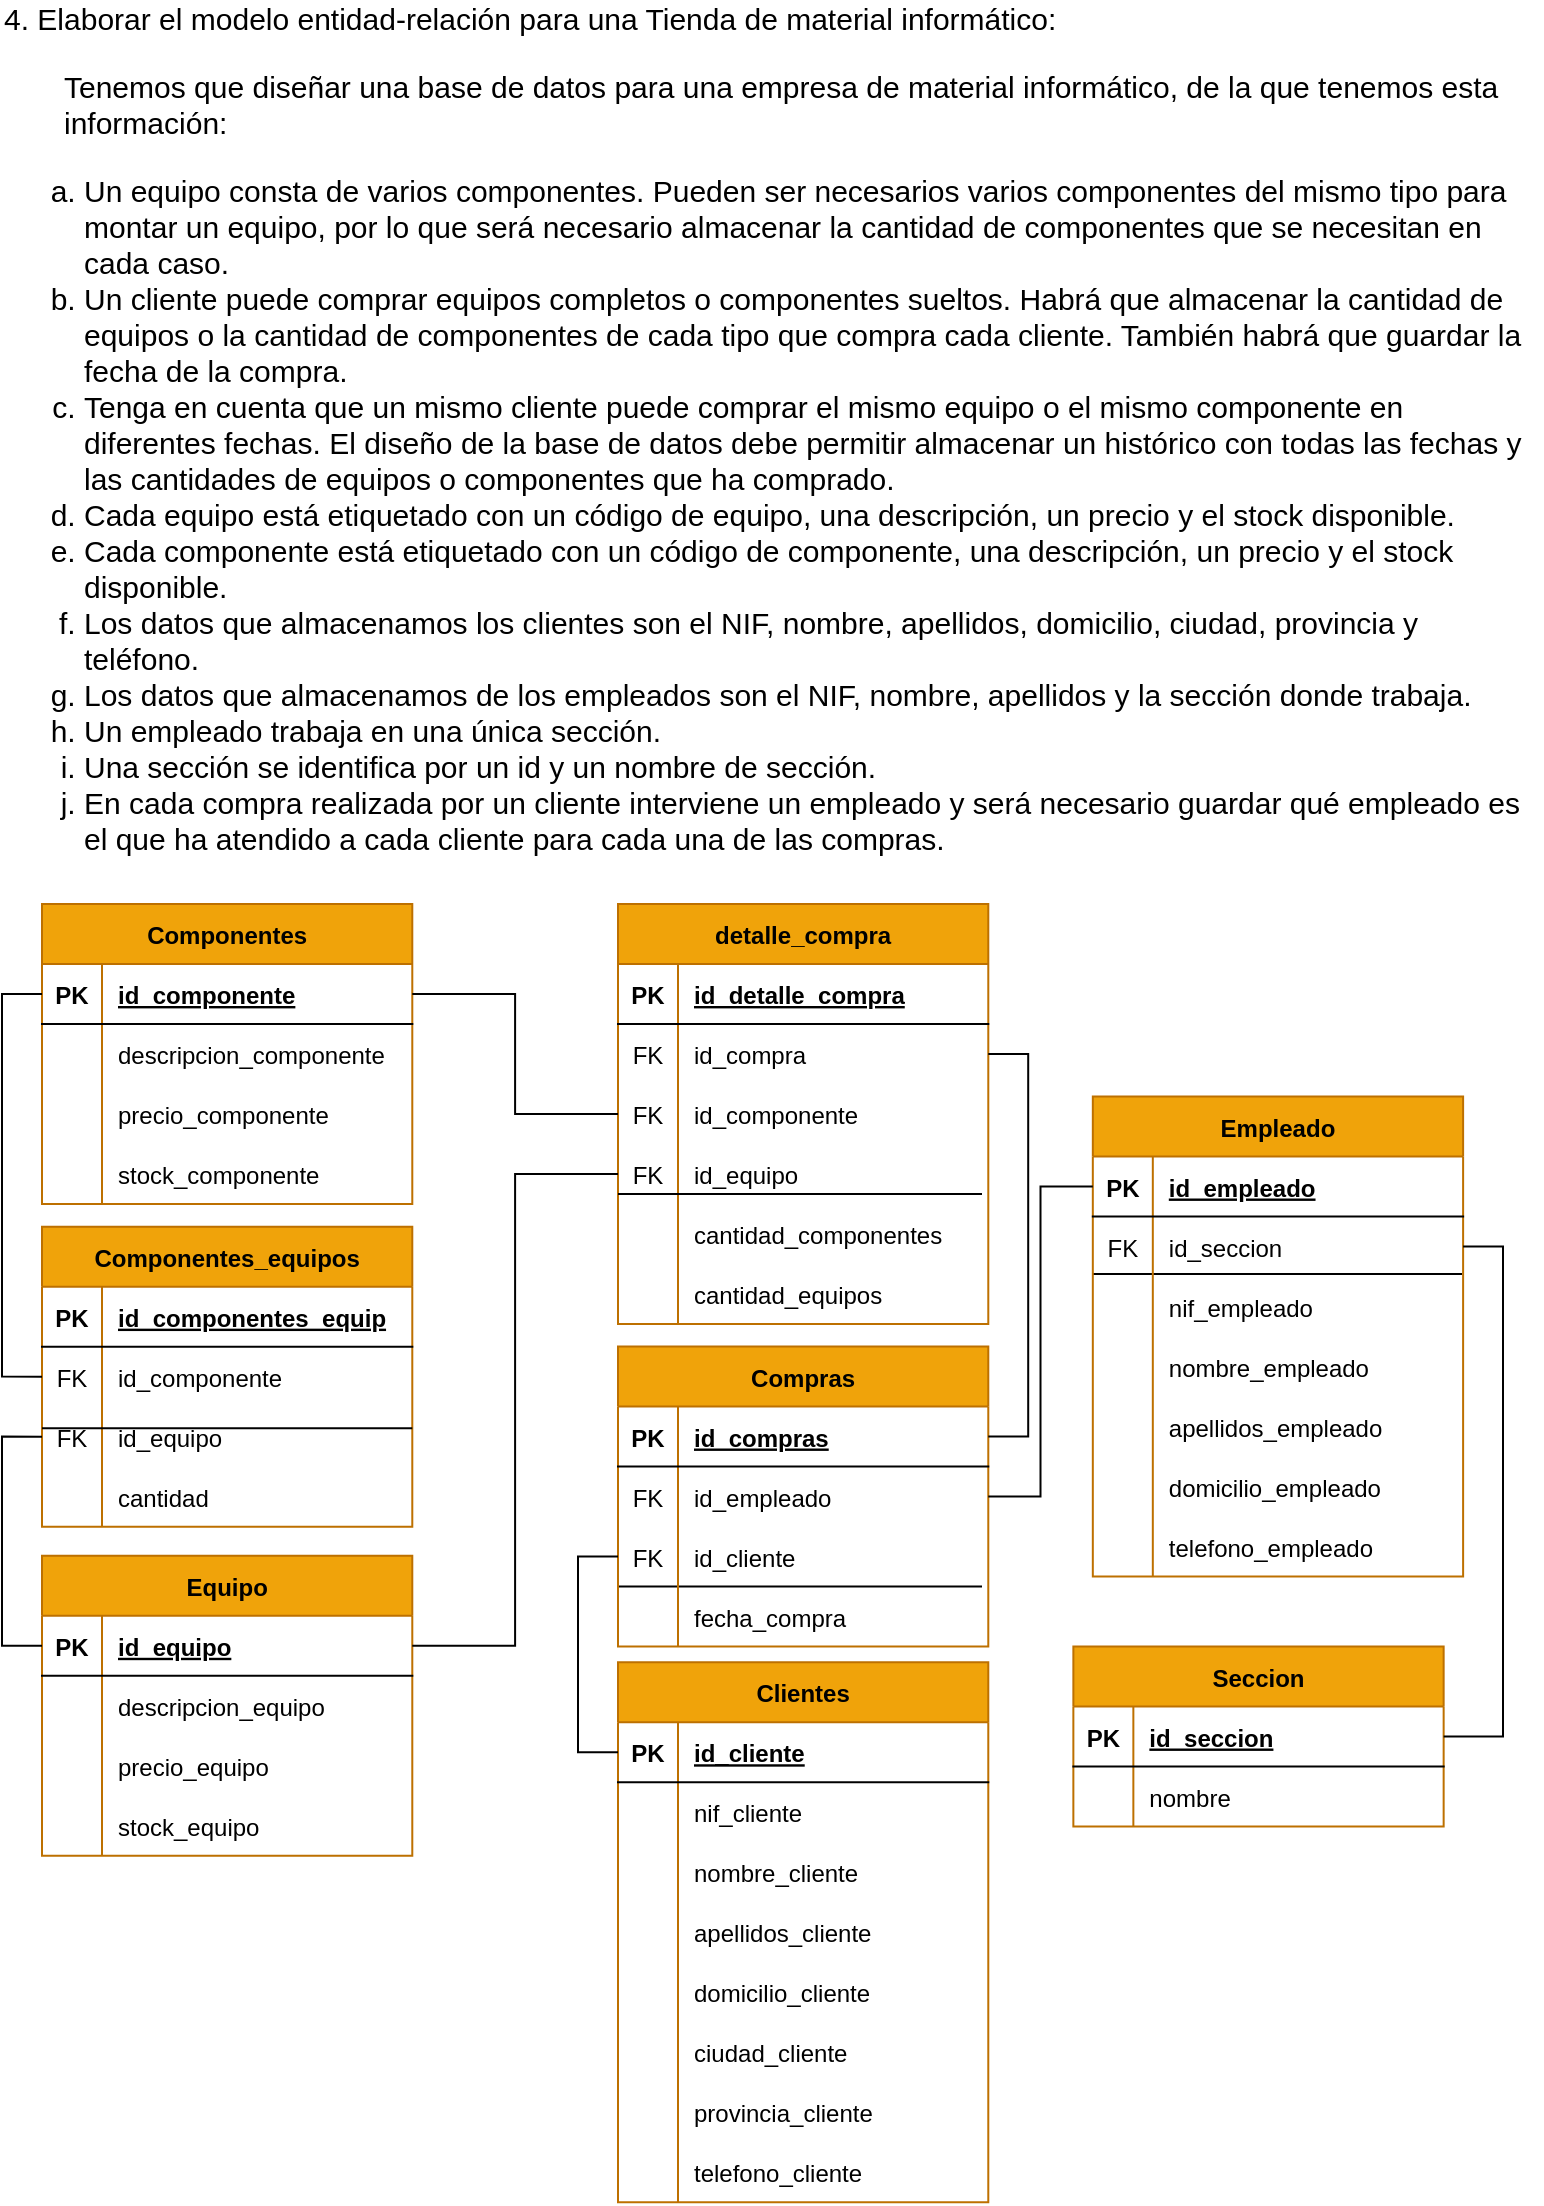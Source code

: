 <mxfile version="19.0.3" type="device"><diagram id="rhUSSljQK1aT7vhDs3L1" name="Página-1"><mxGraphModel dx="1422" dy="905" grid="1" gridSize="10" guides="1" tooltips="1" connect="1" arrows="1" fold="1" page="1" pageScale="1" pageWidth="827" pageHeight="1169" math="0" shadow="0"><root><mxCell id="0"/><mxCell id="1" parent="0"/><mxCell id="veoLWMbaufiroSFvNbdS-1" value="&lt;p style=&quot;box-sizing: border-box ; margin-top: 0px ; margin-bottom: 1rem ; font-size: 15px ; text-align: left&quot;&gt;&lt;font color=&quot;#000000&quot; style=&quot;background-color: rgb(255 , 255 , 255)&quot;&gt;4. Elaborar el modelo entidad-relación para una Tienda de material informático:&lt;/font&gt;&lt;/p&gt;&lt;div style=&quot;box-sizing: border-box ; font-size: 15px ; text-align: left ; margin-left: 30px&quot; class=&quot;editor-indent&quot;&gt;&lt;p style=&quot;box-sizing: border-box ; margin-top: 0px ; margin-bottom: 1rem&quot;&gt;&lt;font color=&quot;#000000&quot; style=&quot;background-color: rgb(255 , 255 , 255)&quot;&gt;Tenemos que diseñar una base de datos para una empresa de material informático, de la que tenemos esta información:&lt;/font&gt;&lt;/p&gt;&lt;/div&gt;&lt;p style=&quot;box-sizing: border-box ; margin-top: 0px ; margin-bottom: 1rem ; font-size: 15px ; text-align: left&quot;&gt;&lt;/p&gt;&lt;ol style=&quot;box-sizing: border-box ; margin-top: 0px ; margin-bottom: 1rem ; font-size: 15px ; text-align: left ; list-style-type: lower-alpha&quot;&gt;&lt;li style=&quot;box-sizing: border-box&quot;&gt;&lt;font color=&quot;#000000&quot; style=&quot;background-color: rgb(255 , 255 , 255)&quot;&gt;Un equipo consta de varios componentes. Pueden ser necesarios varios componentes del mismo tipo para montar un equipo, por lo que será necesario almacenar la cantidad de componentes que se necesitan en cada caso.&lt;/font&gt;&lt;/li&gt;&lt;li style=&quot;box-sizing: border-box&quot;&gt;&lt;font color=&quot;#000000&quot; style=&quot;background-color: rgb(255 , 255 , 255)&quot;&gt;Un cliente puede comprar equipos completos o componentes sueltos. Habrá que almacenar la cantidad de equipos o la cantidad de componentes de cada tipo que compra cada cliente. También habrá que guardar la fecha de la compra.&lt;/font&gt;&lt;/li&gt;&lt;li style=&quot;box-sizing: border-box&quot;&gt;&lt;font color=&quot;#000000&quot; style=&quot;background-color: rgb(255 , 255 , 255)&quot;&gt;Tenga en cuenta que un mismo cliente puede comprar el mismo equipo o el mismo componente en diferentes fechas. El diseño de la base de datos debe permitir almacenar un histórico con todas las fechas y las cantidades de equipos o componentes que ha comprado.&lt;/font&gt;&lt;/li&gt;&lt;li style=&quot;box-sizing: border-box&quot;&gt;&lt;font color=&quot;#000000&quot; style=&quot;background-color: rgb(255 , 255 , 255)&quot;&gt;Cada equipo está etiquetado con un código de equipo, una descripción, un precio y el stock disponible.&lt;/font&gt;&lt;/li&gt;&lt;li style=&quot;box-sizing: border-box&quot;&gt;&lt;font color=&quot;#000000&quot; style=&quot;background-color: rgb(255 , 255 , 255)&quot;&gt;Cada componente está etiquetado con un código de componente, una descripción, un precio y el stock disponible.&lt;/font&gt;&lt;/li&gt;&lt;li style=&quot;box-sizing: border-box&quot;&gt;&lt;font color=&quot;#000000&quot; style=&quot;background-color: rgb(255 , 255 , 255)&quot;&gt;Los datos que almacenamos los clientes son el NIF, nombre, apellidos, domicilio, ciudad, provincia y teléfono.&lt;/font&gt;&lt;/li&gt;&lt;li style=&quot;box-sizing: border-box&quot;&gt;&lt;font color=&quot;#000000&quot; style=&quot;background-color: rgb(255 , 255 , 255)&quot;&gt;Los datos que almacenamos de los empleados son el NIF, nombre, apellidos y la sección donde trabaja.&lt;/font&gt;&lt;/li&gt;&lt;li style=&quot;box-sizing: border-box&quot;&gt;&lt;font color=&quot;#000000&quot; style=&quot;background-color: rgb(255 , 255 , 255)&quot;&gt;Un empleado trabaja en una única sección.&lt;/font&gt;&lt;/li&gt;&lt;li style=&quot;box-sizing: border-box&quot;&gt;&lt;font color=&quot;#000000&quot; style=&quot;background-color: rgb(255 , 255 , 255)&quot;&gt;Una sección se identifica por un id y un nombre de sección.&lt;/font&gt;&lt;/li&gt;&lt;li style=&quot;box-sizing: border-box&quot;&gt;&lt;font color=&quot;#000000&quot; style=&quot;background-color: rgb(255 , 255 , 255)&quot;&gt;En cada compra realizada por un cliente interviene un empleado y será necesario guardar qué empleado es el que ha atendido a cada cliente para cada una de las compras.&lt;/font&gt;&lt;/li&gt;&lt;/ol&gt;" style="text;html=1;strokeColor=none;fillColor=none;align=center;verticalAlign=middle;whiteSpace=wrap;rounded=0;" parent="1" vertex="1"><mxGeometry x="30" y="20" width="770" height="440" as="geometry"/></mxCell><mxCell id="0MO4pNiSZOJJo3zOtx8A-281" value="" style="group" vertex="1" connectable="0" parent="1"><mxGeometry x="50" y="470" width="710.552" height="649.133" as="geometry"/></mxCell><mxCell id="0MO4pNiSZOJJo3zOtx8A-123" value="Componentes" style="shape=table;startSize=30;container=1;collapsible=1;childLayout=tableLayout;fixedRows=1;rowLines=0;fontStyle=1;align=center;resizeLast=1;labelBackgroundColor=none;fillColor=#f0a30a;fontColor=#000000;strokeColor=#BD7000;" vertex="1" parent="0MO4pNiSZOJJo3zOtx8A-281"><mxGeometry width="185.143" height="150" as="geometry"/></mxCell><mxCell id="0MO4pNiSZOJJo3zOtx8A-124" value="" style="shape=tableRow;horizontal=0;startSize=0;swimlaneHead=0;swimlaneBody=0;fillColor=none;collapsible=0;dropTarget=0;points=[[0,0.5],[1,0.5]];portConstraint=eastwest;top=0;left=0;right=0;bottom=1;labelBackgroundColor=none;" vertex="1" parent="0MO4pNiSZOJJo3zOtx8A-123"><mxGeometry y="30" width="185.143" height="30" as="geometry"/></mxCell><mxCell id="0MO4pNiSZOJJo3zOtx8A-125" value="PK" style="shape=partialRectangle;connectable=0;fillColor=none;top=0;left=0;bottom=0;right=0;fontStyle=1;overflow=hidden;labelBackgroundColor=none;" vertex="1" parent="0MO4pNiSZOJJo3zOtx8A-124"><mxGeometry width="30" height="30" as="geometry"><mxRectangle width="30" height="30" as="alternateBounds"/></mxGeometry></mxCell><mxCell id="0MO4pNiSZOJJo3zOtx8A-126" value="id_componente" style="shape=partialRectangle;connectable=0;fillColor=none;top=0;left=0;bottom=0;right=0;align=left;spacingLeft=6;fontStyle=5;overflow=hidden;labelBackgroundColor=none;" vertex="1" parent="0MO4pNiSZOJJo3zOtx8A-124"><mxGeometry x="30" width="155.143" height="30" as="geometry"><mxRectangle width="155.143" height="30" as="alternateBounds"/></mxGeometry></mxCell><mxCell id="0MO4pNiSZOJJo3zOtx8A-127" value="" style="shape=tableRow;horizontal=0;startSize=0;swimlaneHead=0;swimlaneBody=0;fillColor=none;collapsible=0;dropTarget=0;points=[[0,0.5],[1,0.5]];portConstraint=eastwest;top=0;left=0;right=0;bottom=0;labelBackgroundColor=none;" vertex="1" parent="0MO4pNiSZOJJo3zOtx8A-123"><mxGeometry y="60" width="185.143" height="30" as="geometry"/></mxCell><mxCell id="0MO4pNiSZOJJo3zOtx8A-128" value="" style="shape=partialRectangle;connectable=0;fillColor=none;top=0;left=0;bottom=0;right=0;editable=1;overflow=hidden;labelBackgroundColor=none;" vertex="1" parent="0MO4pNiSZOJJo3zOtx8A-127"><mxGeometry width="30" height="30" as="geometry"><mxRectangle width="30" height="30" as="alternateBounds"/></mxGeometry></mxCell><mxCell id="0MO4pNiSZOJJo3zOtx8A-129" value="descripcion_componente" style="shape=partialRectangle;connectable=0;fillColor=none;top=0;left=0;bottom=0;right=0;align=left;spacingLeft=6;overflow=hidden;labelBackgroundColor=none;" vertex="1" parent="0MO4pNiSZOJJo3zOtx8A-127"><mxGeometry x="30" width="155.143" height="30" as="geometry"><mxRectangle width="155.143" height="30" as="alternateBounds"/></mxGeometry></mxCell><mxCell id="0MO4pNiSZOJJo3zOtx8A-130" value="" style="shape=tableRow;horizontal=0;startSize=0;swimlaneHead=0;swimlaneBody=0;fillColor=none;collapsible=0;dropTarget=0;points=[[0,0.5],[1,0.5]];portConstraint=eastwest;top=0;left=0;right=0;bottom=0;labelBackgroundColor=none;" vertex="1" parent="0MO4pNiSZOJJo3zOtx8A-123"><mxGeometry y="90" width="185.143" height="30" as="geometry"/></mxCell><mxCell id="0MO4pNiSZOJJo3zOtx8A-131" value="" style="shape=partialRectangle;connectable=0;fillColor=none;top=0;left=0;bottom=0;right=0;editable=1;overflow=hidden;labelBackgroundColor=none;" vertex="1" parent="0MO4pNiSZOJJo3zOtx8A-130"><mxGeometry width="30" height="30" as="geometry"><mxRectangle width="30" height="30" as="alternateBounds"/></mxGeometry></mxCell><mxCell id="0MO4pNiSZOJJo3zOtx8A-132" value="precio_componente" style="shape=partialRectangle;connectable=0;fillColor=none;top=0;left=0;bottom=0;right=0;align=left;spacingLeft=6;overflow=hidden;labelBackgroundColor=none;" vertex="1" parent="0MO4pNiSZOJJo3zOtx8A-130"><mxGeometry x="30" width="155.143" height="30" as="geometry"><mxRectangle width="155.143" height="30" as="alternateBounds"/></mxGeometry></mxCell><mxCell id="0MO4pNiSZOJJo3zOtx8A-133" value="" style="shape=tableRow;horizontal=0;startSize=0;swimlaneHead=0;swimlaneBody=0;fillColor=none;collapsible=0;dropTarget=0;points=[[0,0.5],[1,0.5]];portConstraint=eastwest;top=0;left=0;right=0;bottom=0;labelBackgroundColor=none;" vertex="1" parent="0MO4pNiSZOJJo3zOtx8A-123"><mxGeometry y="120" width="185.143" height="30" as="geometry"/></mxCell><mxCell id="0MO4pNiSZOJJo3zOtx8A-134" value="" style="shape=partialRectangle;connectable=0;fillColor=none;top=0;left=0;bottom=0;right=0;editable=1;overflow=hidden;labelBackgroundColor=none;" vertex="1" parent="0MO4pNiSZOJJo3zOtx8A-133"><mxGeometry width="30" height="30" as="geometry"><mxRectangle width="30" height="30" as="alternateBounds"/></mxGeometry></mxCell><mxCell id="0MO4pNiSZOJJo3zOtx8A-135" value="stock_componente" style="shape=partialRectangle;connectable=0;fillColor=none;top=0;left=0;bottom=0;right=0;align=left;spacingLeft=6;overflow=hidden;labelBackgroundColor=none;" vertex="1" parent="0MO4pNiSZOJJo3zOtx8A-133"><mxGeometry x="30" width="155.143" height="30" as="geometry"><mxRectangle width="155.143" height="30" as="alternateBounds"/></mxGeometry></mxCell><mxCell id="0MO4pNiSZOJJo3zOtx8A-149" value="Equipo" style="shape=table;startSize=30;container=1;collapsible=1;childLayout=tableLayout;fixedRows=1;rowLines=0;fontStyle=1;align=center;resizeLast=1;labelBackgroundColor=none;fillColor=#f0a30a;fontColor=#000000;strokeColor=#BD7000;" vertex="1" parent="0MO4pNiSZOJJo3zOtx8A-281"><mxGeometry y="325.893" width="185.143" height="150" as="geometry"/></mxCell><mxCell id="0MO4pNiSZOJJo3zOtx8A-150" value="" style="shape=tableRow;horizontal=0;startSize=0;swimlaneHead=0;swimlaneBody=0;fillColor=none;collapsible=0;dropTarget=0;points=[[0,0.5],[1,0.5]];portConstraint=eastwest;top=0;left=0;right=0;bottom=1;labelBackgroundColor=none;" vertex="1" parent="0MO4pNiSZOJJo3zOtx8A-149"><mxGeometry y="30" width="185.143" height="30" as="geometry"/></mxCell><mxCell id="0MO4pNiSZOJJo3zOtx8A-151" value="PK" style="shape=partialRectangle;connectable=0;fillColor=none;top=0;left=0;bottom=0;right=0;fontStyle=1;overflow=hidden;labelBackgroundColor=none;" vertex="1" parent="0MO4pNiSZOJJo3zOtx8A-150"><mxGeometry width="30" height="30" as="geometry"><mxRectangle width="30" height="30" as="alternateBounds"/></mxGeometry></mxCell><mxCell id="0MO4pNiSZOJJo3zOtx8A-152" value="id_equipo" style="shape=partialRectangle;connectable=0;fillColor=none;top=0;left=0;bottom=0;right=0;align=left;spacingLeft=6;fontStyle=5;overflow=hidden;labelBackgroundColor=none;" vertex="1" parent="0MO4pNiSZOJJo3zOtx8A-150"><mxGeometry x="30" width="155.143" height="30" as="geometry"><mxRectangle width="155.143" height="30" as="alternateBounds"/></mxGeometry></mxCell><mxCell id="0MO4pNiSZOJJo3zOtx8A-153" value="" style="shape=tableRow;horizontal=0;startSize=0;swimlaneHead=0;swimlaneBody=0;fillColor=none;collapsible=0;dropTarget=0;points=[[0,0.5],[1,0.5]];portConstraint=eastwest;top=0;left=0;right=0;bottom=0;labelBackgroundColor=none;" vertex="1" parent="0MO4pNiSZOJJo3zOtx8A-149"><mxGeometry y="60" width="185.143" height="30" as="geometry"/></mxCell><mxCell id="0MO4pNiSZOJJo3zOtx8A-154" value="" style="shape=partialRectangle;connectable=0;fillColor=none;top=0;left=0;bottom=0;right=0;editable=1;overflow=hidden;labelBackgroundColor=none;" vertex="1" parent="0MO4pNiSZOJJo3zOtx8A-153"><mxGeometry width="30" height="30" as="geometry"><mxRectangle width="30" height="30" as="alternateBounds"/></mxGeometry></mxCell><mxCell id="0MO4pNiSZOJJo3zOtx8A-155" value="descripcion_equipo" style="shape=partialRectangle;connectable=0;fillColor=none;top=0;left=0;bottom=0;right=0;align=left;spacingLeft=6;overflow=hidden;labelBackgroundColor=none;" vertex="1" parent="0MO4pNiSZOJJo3zOtx8A-153"><mxGeometry x="30" width="155.143" height="30" as="geometry"><mxRectangle width="155.143" height="30" as="alternateBounds"/></mxGeometry></mxCell><mxCell id="0MO4pNiSZOJJo3zOtx8A-156" value="" style="shape=tableRow;horizontal=0;startSize=0;swimlaneHead=0;swimlaneBody=0;fillColor=none;collapsible=0;dropTarget=0;points=[[0,0.5],[1,0.5]];portConstraint=eastwest;top=0;left=0;right=0;bottom=0;labelBackgroundColor=none;" vertex="1" parent="0MO4pNiSZOJJo3zOtx8A-149"><mxGeometry y="90" width="185.143" height="30" as="geometry"/></mxCell><mxCell id="0MO4pNiSZOJJo3zOtx8A-157" value="" style="shape=partialRectangle;connectable=0;fillColor=none;top=0;left=0;bottom=0;right=0;editable=1;overflow=hidden;labelBackgroundColor=none;" vertex="1" parent="0MO4pNiSZOJJo3zOtx8A-156"><mxGeometry width="30" height="30" as="geometry"><mxRectangle width="30" height="30" as="alternateBounds"/></mxGeometry></mxCell><mxCell id="0MO4pNiSZOJJo3zOtx8A-158" value="precio_equipo" style="shape=partialRectangle;connectable=0;fillColor=none;top=0;left=0;bottom=0;right=0;align=left;spacingLeft=6;overflow=hidden;labelBackgroundColor=none;" vertex="1" parent="0MO4pNiSZOJJo3zOtx8A-156"><mxGeometry x="30" width="155.143" height="30" as="geometry"><mxRectangle width="155.143" height="30" as="alternateBounds"/></mxGeometry></mxCell><mxCell id="0MO4pNiSZOJJo3zOtx8A-159" value="" style="shape=tableRow;horizontal=0;startSize=0;swimlaneHead=0;swimlaneBody=0;fillColor=none;collapsible=0;dropTarget=0;points=[[0,0.5],[1,0.5]];portConstraint=eastwest;top=0;left=0;right=0;bottom=0;labelBackgroundColor=none;" vertex="1" parent="0MO4pNiSZOJJo3zOtx8A-149"><mxGeometry y="120" width="185.143" height="30" as="geometry"/></mxCell><mxCell id="0MO4pNiSZOJJo3zOtx8A-160" value="" style="shape=partialRectangle;connectable=0;fillColor=none;top=0;left=0;bottom=0;right=0;editable=1;overflow=hidden;labelBackgroundColor=none;" vertex="1" parent="0MO4pNiSZOJJo3zOtx8A-159"><mxGeometry width="30" height="30" as="geometry"><mxRectangle width="30" height="30" as="alternateBounds"/></mxGeometry></mxCell><mxCell id="0MO4pNiSZOJJo3zOtx8A-161" value="stock_equipo" style="shape=partialRectangle;connectable=0;fillColor=none;top=0;left=0;bottom=0;right=0;align=left;spacingLeft=6;overflow=hidden;labelBackgroundColor=none;" vertex="1" parent="0MO4pNiSZOJJo3zOtx8A-159"><mxGeometry x="30" width="155.143" height="30" as="geometry"><mxRectangle width="155.143" height="30" as="alternateBounds"/></mxGeometry></mxCell><mxCell id="0MO4pNiSZOJJo3zOtx8A-197" value="Clientes" style="shape=table;startSize=30;container=1;collapsible=1;childLayout=tableLayout;fixedRows=1;rowLines=0;fontStyle=1;align=center;resizeLast=1;labelBackgroundColor=none;fillColor=#f0a30a;fontColor=#000000;strokeColor=#BD7000;" vertex="1" parent="0MO4pNiSZOJJo3zOtx8A-281"><mxGeometry x="288" y="379.133" width="185.143" height="270" as="geometry"/></mxCell><mxCell id="0MO4pNiSZOJJo3zOtx8A-198" value="" style="shape=tableRow;horizontal=0;startSize=0;swimlaneHead=0;swimlaneBody=0;fillColor=none;collapsible=0;dropTarget=0;points=[[0,0.5],[1,0.5]];portConstraint=eastwest;top=0;left=0;right=0;bottom=1;labelBackgroundColor=none;" vertex="1" parent="0MO4pNiSZOJJo3zOtx8A-197"><mxGeometry y="30" width="185.143" height="30" as="geometry"/></mxCell><mxCell id="0MO4pNiSZOJJo3zOtx8A-199" value="PK" style="shape=partialRectangle;connectable=0;fillColor=none;top=0;left=0;bottom=0;right=0;fontStyle=1;overflow=hidden;labelBackgroundColor=none;" vertex="1" parent="0MO4pNiSZOJJo3zOtx8A-198"><mxGeometry width="30" height="30" as="geometry"><mxRectangle width="30" height="30" as="alternateBounds"/></mxGeometry></mxCell><mxCell id="0MO4pNiSZOJJo3zOtx8A-200" value="id_cliente" style="shape=partialRectangle;connectable=0;fillColor=none;top=0;left=0;bottom=0;right=0;align=left;spacingLeft=6;fontStyle=5;overflow=hidden;labelBackgroundColor=none;" vertex="1" parent="0MO4pNiSZOJJo3zOtx8A-198"><mxGeometry x="30" width="155.143" height="30" as="geometry"><mxRectangle width="155.143" height="30" as="alternateBounds"/></mxGeometry></mxCell><mxCell id="0MO4pNiSZOJJo3zOtx8A-201" value="" style="shape=tableRow;horizontal=0;startSize=0;swimlaneHead=0;swimlaneBody=0;fillColor=none;collapsible=0;dropTarget=0;points=[[0,0.5],[1,0.5]];portConstraint=eastwest;top=0;left=0;right=0;bottom=0;labelBackgroundColor=none;" vertex="1" parent="0MO4pNiSZOJJo3zOtx8A-197"><mxGeometry y="60" width="185.143" height="30" as="geometry"/></mxCell><mxCell id="0MO4pNiSZOJJo3zOtx8A-202" value="" style="shape=partialRectangle;connectable=0;fillColor=none;top=0;left=0;bottom=0;right=0;editable=1;overflow=hidden;labelBackgroundColor=none;" vertex="1" parent="0MO4pNiSZOJJo3zOtx8A-201"><mxGeometry width="30" height="30" as="geometry"><mxRectangle width="30" height="30" as="alternateBounds"/></mxGeometry></mxCell><mxCell id="0MO4pNiSZOJJo3zOtx8A-203" value="nif_cliente" style="shape=partialRectangle;connectable=0;fillColor=none;top=0;left=0;bottom=0;right=0;align=left;spacingLeft=6;overflow=hidden;labelBackgroundColor=none;" vertex="1" parent="0MO4pNiSZOJJo3zOtx8A-201"><mxGeometry x="30" width="155.143" height="30" as="geometry"><mxRectangle width="155.143" height="30" as="alternateBounds"/></mxGeometry></mxCell><mxCell id="0MO4pNiSZOJJo3zOtx8A-204" value="" style="shape=tableRow;horizontal=0;startSize=0;swimlaneHead=0;swimlaneBody=0;fillColor=none;collapsible=0;dropTarget=0;points=[[0,0.5],[1,0.5]];portConstraint=eastwest;top=0;left=0;right=0;bottom=0;labelBackgroundColor=none;" vertex="1" parent="0MO4pNiSZOJJo3zOtx8A-197"><mxGeometry y="90" width="185.143" height="30" as="geometry"/></mxCell><mxCell id="0MO4pNiSZOJJo3zOtx8A-205" value="" style="shape=partialRectangle;connectable=0;fillColor=none;top=0;left=0;bottom=0;right=0;editable=1;overflow=hidden;labelBackgroundColor=none;" vertex="1" parent="0MO4pNiSZOJJo3zOtx8A-204"><mxGeometry width="30" height="30" as="geometry"><mxRectangle width="30" height="30" as="alternateBounds"/></mxGeometry></mxCell><mxCell id="0MO4pNiSZOJJo3zOtx8A-206" value="nombre_cliente " style="shape=partialRectangle;connectable=0;fillColor=none;top=0;left=0;bottom=0;right=0;align=left;spacingLeft=6;overflow=hidden;labelBackgroundColor=none;" vertex="1" parent="0MO4pNiSZOJJo3zOtx8A-204"><mxGeometry x="30" width="155.143" height="30" as="geometry"><mxRectangle width="155.143" height="30" as="alternateBounds"/></mxGeometry></mxCell><mxCell id="0MO4pNiSZOJJo3zOtx8A-207" value="" style="shape=tableRow;horizontal=0;startSize=0;swimlaneHead=0;swimlaneBody=0;fillColor=none;collapsible=0;dropTarget=0;points=[[0,0.5],[1,0.5]];portConstraint=eastwest;top=0;left=0;right=0;bottom=0;labelBackgroundColor=none;" vertex="1" parent="0MO4pNiSZOJJo3zOtx8A-197"><mxGeometry y="120" width="185.143" height="30" as="geometry"/></mxCell><mxCell id="0MO4pNiSZOJJo3zOtx8A-208" value="" style="shape=partialRectangle;connectable=0;fillColor=none;top=0;left=0;bottom=0;right=0;editable=1;overflow=hidden;labelBackgroundColor=none;" vertex="1" parent="0MO4pNiSZOJJo3zOtx8A-207"><mxGeometry width="30" height="30" as="geometry"><mxRectangle width="30" height="30" as="alternateBounds"/></mxGeometry></mxCell><mxCell id="0MO4pNiSZOJJo3zOtx8A-209" value="apellidos_cliente" style="shape=partialRectangle;connectable=0;fillColor=none;top=0;left=0;bottom=0;right=0;align=left;spacingLeft=6;overflow=hidden;labelBackgroundColor=none;" vertex="1" parent="0MO4pNiSZOJJo3zOtx8A-207"><mxGeometry x="30" width="155.143" height="30" as="geometry"><mxRectangle width="155.143" height="30" as="alternateBounds"/></mxGeometry></mxCell><mxCell id="0MO4pNiSZOJJo3zOtx8A-210" value="" style="shape=tableRow;horizontal=0;startSize=0;swimlaneHead=0;swimlaneBody=0;fillColor=none;collapsible=0;dropTarget=0;points=[[0,0.5],[1,0.5]];portConstraint=eastwest;top=0;left=0;right=0;bottom=0;labelBackgroundColor=none;" vertex="1" parent="0MO4pNiSZOJJo3zOtx8A-197"><mxGeometry y="150" width="185.143" height="30" as="geometry"/></mxCell><mxCell id="0MO4pNiSZOJJo3zOtx8A-211" value="" style="shape=partialRectangle;connectable=0;fillColor=none;top=0;left=0;bottom=0;right=0;editable=1;overflow=hidden;labelBackgroundColor=none;" vertex="1" parent="0MO4pNiSZOJJo3zOtx8A-210"><mxGeometry width="30" height="30" as="geometry"><mxRectangle width="30" height="30" as="alternateBounds"/></mxGeometry></mxCell><mxCell id="0MO4pNiSZOJJo3zOtx8A-212" value="domicilio_cliente" style="shape=partialRectangle;connectable=0;fillColor=none;top=0;left=0;bottom=0;right=0;align=left;spacingLeft=6;overflow=hidden;labelBackgroundColor=none;" vertex="1" parent="0MO4pNiSZOJJo3zOtx8A-210"><mxGeometry x="30" width="155.143" height="30" as="geometry"><mxRectangle width="155.143" height="30" as="alternateBounds"/></mxGeometry></mxCell><mxCell id="0MO4pNiSZOJJo3zOtx8A-213" value="" style="shape=tableRow;horizontal=0;startSize=0;swimlaneHead=0;swimlaneBody=0;fillColor=none;collapsible=0;dropTarget=0;points=[[0,0.5],[1,0.5]];portConstraint=eastwest;top=0;left=0;right=0;bottom=0;labelBackgroundColor=none;" vertex="1" parent="0MO4pNiSZOJJo3zOtx8A-197"><mxGeometry y="180" width="185.143" height="30" as="geometry"/></mxCell><mxCell id="0MO4pNiSZOJJo3zOtx8A-214" value="" style="shape=partialRectangle;connectable=0;fillColor=none;top=0;left=0;bottom=0;right=0;editable=1;overflow=hidden;labelBackgroundColor=none;" vertex="1" parent="0MO4pNiSZOJJo3zOtx8A-213"><mxGeometry width="30" height="30" as="geometry"><mxRectangle width="30" height="30" as="alternateBounds"/></mxGeometry></mxCell><mxCell id="0MO4pNiSZOJJo3zOtx8A-215" value="ciudad_cliente" style="shape=partialRectangle;connectable=0;fillColor=none;top=0;left=0;bottom=0;right=0;align=left;spacingLeft=6;overflow=hidden;labelBackgroundColor=none;" vertex="1" parent="0MO4pNiSZOJJo3zOtx8A-213"><mxGeometry x="30" width="155.143" height="30" as="geometry"><mxRectangle width="155.143" height="30" as="alternateBounds"/></mxGeometry></mxCell><mxCell id="0MO4pNiSZOJJo3zOtx8A-216" value="" style="shape=tableRow;horizontal=0;startSize=0;swimlaneHead=0;swimlaneBody=0;fillColor=none;collapsible=0;dropTarget=0;points=[[0,0.5],[1,0.5]];portConstraint=eastwest;top=0;left=0;right=0;bottom=0;labelBackgroundColor=none;" vertex="1" parent="0MO4pNiSZOJJo3zOtx8A-197"><mxGeometry y="210" width="185.143" height="30" as="geometry"/></mxCell><mxCell id="0MO4pNiSZOJJo3zOtx8A-217" value="" style="shape=partialRectangle;connectable=0;fillColor=none;top=0;left=0;bottom=0;right=0;editable=1;overflow=hidden;labelBackgroundColor=none;" vertex="1" parent="0MO4pNiSZOJJo3zOtx8A-216"><mxGeometry width="30" height="30" as="geometry"><mxRectangle width="30" height="30" as="alternateBounds"/></mxGeometry></mxCell><mxCell id="0MO4pNiSZOJJo3zOtx8A-218" value="provincia_cliente" style="shape=partialRectangle;connectable=0;fillColor=none;top=0;left=0;bottom=0;right=0;align=left;spacingLeft=6;overflow=hidden;labelBackgroundColor=none;" vertex="1" parent="0MO4pNiSZOJJo3zOtx8A-216"><mxGeometry x="30" width="155.143" height="30" as="geometry"><mxRectangle width="155.143" height="30" as="alternateBounds"/></mxGeometry></mxCell><mxCell id="0MO4pNiSZOJJo3zOtx8A-219" value="" style="shape=tableRow;horizontal=0;startSize=0;swimlaneHead=0;swimlaneBody=0;fillColor=none;collapsible=0;dropTarget=0;points=[[0,0.5],[1,0.5]];portConstraint=eastwest;top=0;left=0;right=0;bottom=0;labelBackgroundColor=none;" vertex="1" parent="0MO4pNiSZOJJo3zOtx8A-197"><mxGeometry y="240" width="185.143" height="30" as="geometry"/></mxCell><mxCell id="0MO4pNiSZOJJo3zOtx8A-220" value="" style="shape=partialRectangle;connectable=0;fillColor=none;top=0;left=0;bottom=0;right=0;editable=1;overflow=hidden;labelBackgroundColor=none;" vertex="1" parent="0MO4pNiSZOJJo3zOtx8A-219"><mxGeometry width="30" height="30" as="geometry"><mxRectangle width="30" height="30" as="alternateBounds"/></mxGeometry></mxCell><mxCell id="0MO4pNiSZOJJo3zOtx8A-221" value="telefono_cliente" style="shape=partialRectangle;connectable=0;fillColor=none;top=0;left=0;bottom=0;right=0;align=left;spacingLeft=6;overflow=hidden;labelBackgroundColor=none;" vertex="1" parent="0MO4pNiSZOJJo3zOtx8A-219"><mxGeometry x="30" width="155.143" height="30" as="geometry"><mxRectangle width="155.143" height="30" as="alternateBounds"/></mxGeometry></mxCell><mxCell id="0MO4pNiSZOJJo3zOtx8A-247" value="Seccion" style="shape=table;startSize=30;container=1;collapsible=1;childLayout=tableLayout;fixedRows=1;rowLines=0;fontStyle=1;align=center;resizeLast=1;labelBackgroundColor=none;fillColor=#f0a30a;fontColor=#000000;strokeColor=#BD7000;" vertex="1" parent="0MO4pNiSZOJJo3zOtx8A-281"><mxGeometry x="515.68" y="371.25" width="185.143" height="90" as="geometry"/></mxCell><mxCell id="0MO4pNiSZOJJo3zOtx8A-248" value="" style="shape=tableRow;horizontal=0;startSize=0;swimlaneHead=0;swimlaneBody=0;fillColor=none;collapsible=0;dropTarget=0;points=[[0,0.5],[1,0.5]];portConstraint=eastwest;top=0;left=0;right=0;bottom=1;labelBackgroundColor=none;" vertex="1" parent="0MO4pNiSZOJJo3zOtx8A-247"><mxGeometry y="30" width="185.143" height="30" as="geometry"/></mxCell><mxCell id="0MO4pNiSZOJJo3zOtx8A-249" value="PK" style="shape=partialRectangle;connectable=0;fillColor=none;top=0;left=0;bottom=0;right=0;fontStyle=1;overflow=hidden;labelBackgroundColor=none;" vertex="1" parent="0MO4pNiSZOJJo3zOtx8A-248"><mxGeometry width="30" height="30" as="geometry"><mxRectangle width="30" height="30" as="alternateBounds"/></mxGeometry></mxCell><mxCell id="0MO4pNiSZOJJo3zOtx8A-250" value="id_seccion" style="shape=partialRectangle;connectable=0;fillColor=none;top=0;left=0;bottom=0;right=0;align=left;spacingLeft=6;fontStyle=5;overflow=hidden;labelBackgroundColor=none;" vertex="1" parent="0MO4pNiSZOJJo3zOtx8A-248"><mxGeometry x="30" width="155.143" height="30" as="geometry"><mxRectangle width="155.143" height="30" as="alternateBounds"/></mxGeometry></mxCell><mxCell id="0MO4pNiSZOJJo3zOtx8A-251" value="" style="shape=tableRow;horizontal=0;startSize=0;swimlaneHead=0;swimlaneBody=0;fillColor=none;collapsible=0;dropTarget=0;points=[[0,0.5],[1,0.5]];portConstraint=eastwest;top=0;left=0;right=0;bottom=0;labelBackgroundColor=none;" vertex="1" parent="0MO4pNiSZOJJo3zOtx8A-247"><mxGeometry y="60" width="185.143" height="30" as="geometry"/></mxCell><mxCell id="0MO4pNiSZOJJo3zOtx8A-252" value="" style="shape=partialRectangle;connectable=0;fillColor=none;top=0;left=0;bottom=0;right=0;editable=1;overflow=hidden;labelBackgroundColor=none;" vertex="1" parent="0MO4pNiSZOJJo3zOtx8A-251"><mxGeometry width="30" height="30" as="geometry"><mxRectangle width="30" height="30" as="alternateBounds"/></mxGeometry></mxCell><mxCell id="0MO4pNiSZOJJo3zOtx8A-253" value="nombre" style="shape=partialRectangle;connectable=0;fillColor=none;top=0;left=0;bottom=0;right=0;align=left;spacingLeft=6;overflow=hidden;labelBackgroundColor=none;" vertex="1" parent="0MO4pNiSZOJJo3zOtx8A-251"><mxGeometry x="30" width="155.143" height="30" as="geometry"><mxRectangle width="155.143" height="30" as="alternateBounds"/></mxGeometry></mxCell><mxCell id="0MO4pNiSZOJJo3zOtx8A-261" value="" style="group;" vertex="1" connectable="0" parent="0MO4pNiSZOJJo3zOtx8A-281"><mxGeometry y="161.333" width="185.143" height="129.067" as="geometry"/></mxCell><mxCell id="0MO4pNiSZOJJo3zOtx8A-136" value="Componentes_equipos" style="shape=table;startSize=30;container=1;collapsible=1;childLayout=tableLayout;fixedRows=1;rowLines=0;fontStyle=1;align=center;resizeLast=1;labelBackgroundColor=none;fillColor=#f0a30a;fontColor=#000000;strokeColor=#BD7000;" vertex="1" parent="0MO4pNiSZOJJo3zOtx8A-261"><mxGeometry width="185.143" height="150" as="geometry"/></mxCell><mxCell id="0MO4pNiSZOJJo3zOtx8A-137" value="" style="shape=tableRow;horizontal=0;startSize=0;swimlaneHead=0;swimlaneBody=0;fillColor=none;collapsible=0;dropTarget=0;points=[[0,0.5],[1,0.5]];portConstraint=eastwest;top=0;left=0;right=0;bottom=1;labelBackgroundColor=none;" vertex="1" parent="0MO4pNiSZOJJo3zOtx8A-136"><mxGeometry y="30" width="185.143" height="30" as="geometry"/></mxCell><mxCell id="0MO4pNiSZOJJo3zOtx8A-138" value="PK" style="shape=partialRectangle;connectable=0;fillColor=none;top=0;left=0;bottom=0;right=0;fontStyle=1;overflow=hidden;labelBackgroundColor=none;" vertex="1" parent="0MO4pNiSZOJJo3zOtx8A-137"><mxGeometry width="30" height="30" as="geometry"><mxRectangle width="30" height="30" as="alternateBounds"/></mxGeometry></mxCell><mxCell id="0MO4pNiSZOJJo3zOtx8A-139" value="id_componentes_equip" style="shape=partialRectangle;connectable=0;fillColor=none;top=0;left=0;bottom=0;right=0;align=left;spacingLeft=6;fontStyle=5;overflow=hidden;labelBackgroundColor=none;" vertex="1" parent="0MO4pNiSZOJJo3zOtx8A-137"><mxGeometry x="30" width="155.143" height="30" as="geometry"><mxRectangle width="155.143" height="30" as="alternateBounds"/></mxGeometry></mxCell><mxCell id="0MO4pNiSZOJJo3zOtx8A-140" value="" style="shape=tableRow;horizontal=0;startSize=0;swimlaneHead=0;swimlaneBody=0;fillColor=none;collapsible=0;dropTarget=0;points=[[0,0.5],[1,0.5]];portConstraint=eastwest;top=0;left=0;right=0;bottom=0;labelBackgroundColor=none;" vertex="1" parent="0MO4pNiSZOJJo3zOtx8A-136"><mxGeometry y="60" width="185.143" height="30" as="geometry"/></mxCell><mxCell id="0MO4pNiSZOJJo3zOtx8A-141" value="FK" style="shape=partialRectangle;connectable=0;fillColor=none;top=0;left=0;bottom=0;right=0;editable=1;overflow=hidden;labelBackgroundColor=none;" vertex="1" parent="0MO4pNiSZOJJo3zOtx8A-140"><mxGeometry width="30" height="30" as="geometry"><mxRectangle width="30" height="30" as="alternateBounds"/></mxGeometry></mxCell><mxCell id="0MO4pNiSZOJJo3zOtx8A-142" value="id_componente" style="shape=partialRectangle;connectable=0;fillColor=none;top=0;left=0;bottom=0;right=0;align=left;spacingLeft=6;overflow=hidden;labelBackgroundColor=none;" vertex="1" parent="0MO4pNiSZOJJo3zOtx8A-140"><mxGeometry x="30" width="155.143" height="30" as="geometry"><mxRectangle width="155.143" height="30" as="alternateBounds"/></mxGeometry></mxCell><mxCell id="0MO4pNiSZOJJo3zOtx8A-143" value="" style="shape=tableRow;horizontal=0;startSize=0;swimlaneHead=0;swimlaneBody=0;fillColor=none;collapsible=0;dropTarget=0;points=[[0,0.5],[1,0.5]];portConstraint=eastwest;top=0;left=0;right=0;bottom=0;labelBackgroundColor=none;" vertex="1" parent="0MO4pNiSZOJJo3zOtx8A-136"><mxGeometry y="90" width="185.143" height="30" as="geometry"/></mxCell><mxCell id="0MO4pNiSZOJJo3zOtx8A-144" value="FK" style="shape=partialRectangle;connectable=0;fillColor=none;top=0;left=0;bottom=0;right=0;editable=1;overflow=hidden;labelBackgroundColor=none;" vertex="1" parent="0MO4pNiSZOJJo3zOtx8A-143"><mxGeometry width="30" height="30" as="geometry"><mxRectangle width="30" height="30" as="alternateBounds"/></mxGeometry></mxCell><mxCell id="0MO4pNiSZOJJo3zOtx8A-145" value="id_equipo" style="shape=partialRectangle;connectable=0;fillColor=none;top=0;left=0;bottom=0;right=0;align=left;spacingLeft=6;overflow=hidden;labelBackgroundColor=none;" vertex="1" parent="0MO4pNiSZOJJo3zOtx8A-143"><mxGeometry x="30" width="155.143" height="30" as="geometry"><mxRectangle width="155.143" height="30" as="alternateBounds"/></mxGeometry></mxCell><mxCell id="0MO4pNiSZOJJo3zOtx8A-146" value="" style="shape=tableRow;horizontal=0;startSize=0;swimlaneHead=0;swimlaneBody=0;fillColor=none;collapsible=0;dropTarget=0;points=[[0,0.5],[1,0.5]];portConstraint=eastwest;top=0;left=0;right=0;bottom=0;labelBackgroundColor=none;" vertex="1" parent="0MO4pNiSZOJJo3zOtx8A-136"><mxGeometry y="120" width="185.143" height="30" as="geometry"/></mxCell><mxCell id="0MO4pNiSZOJJo3zOtx8A-147" value="" style="shape=partialRectangle;connectable=0;fillColor=none;top=0;left=0;bottom=0;right=0;editable=1;overflow=hidden;labelBackgroundColor=none;" vertex="1" parent="0MO4pNiSZOJJo3zOtx8A-146"><mxGeometry width="30" height="30" as="geometry"><mxRectangle width="30" height="30" as="alternateBounds"/></mxGeometry></mxCell><mxCell id="0MO4pNiSZOJJo3zOtx8A-148" value="cantidad" style="shape=partialRectangle;connectable=0;fillColor=none;top=0;left=0;bottom=0;right=0;align=left;spacingLeft=6;overflow=hidden;labelBackgroundColor=none;" vertex="1" parent="0MO4pNiSZOJJo3zOtx8A-146"><mxGeometry x="30" width="155.143" height="30" as="geometry"><mxRectangle width="155.143" height="30" as="alternateBounds"/></mxGeometry></mxCell><mxCell id="0MO4pNiSZOJJo3zOtx8A-260" value="" style="line;strokeWidth=1;rotatable=0;dashed=0;labelPosition=right;align=left;verticalAlign=middle;spacingTop=0;spacingLeft=6;points=[];portConstraint=eastwest;labelBackgroundColor=none;" vertex="1" parent="0MO4pNiSZOJJo3zOtx8A-261"><mxGeometry y="96.8" width="185.143" height="8.067" as="geometry"/></mxCell><mxCell id="0MO4pNiSZOJJo3zOtx8A-277" value="" style="group" vertex="1" connectable="0" parent="0MO4pNiSZOJJo3zOtx8A-281"><mxGeometry x="288" width="185.143" height="210" as="geometry"/></mxCell><mxCell id="0MO4pNiSZOJJo3zOtx8A-162" value="detalle_compra" style="shape=table;startSize=30;container=1;collapsible=1;childLayout=tableLayout;fixedRows=1;rowLines=0;fontStyle=1;align=center;resizeLast=1;labelBackgroundColor=none;fillColor=#f0a30a;fontColor=#000000;strokeColor=#BD7000;" vertex="1" parent="0MO4pNiSZOJJo3zOtx8A-277"><mxGeometry width="185.143" height="210" as="geometry"/></mxCell><mxCell id="0MO4pNiSZOJJo3zOtx8A-163" value="" style="shape=tableRow;horizontal=0;startSize=0;swimlaneHead=0;swimlaneBody=0;fillColor=none;collapsible=0;dropTarget=0;points=[[0,0.5],[1,0.5]];portConstraint=eastwest;top=0;left=0;right=0;bottom=1;labelBackgroundColor=none;" vertex="1" parent="0MO4pNiSZOJJo3zOtx8A-162"><mxGeometry y="30" width="185.143" height="30" as="geometry"/></mxCell><mxCell id="0MO4pNiSZOJJo3zOtx8A-164" value="PK" style="shape=partialRectangle;connectable=0;fillColor=none;top=0;left=0;bottom=0;right=0;fontStyle=1;overflow=hidden;labelBackgroundColor=none;" vertex="1" parent="0MO4pNiSZOJJo3zOtx8A-163"><mxGeometry width="30" height="30" as="geometry"><mxRectangle width="30" height="30" as="alternateBounds"/></mxGeometry></mxCell><mxCell id="0MO4pNiSZOJJo3zOtx8A-165" value="id_detalle_compra" style="shape=partialRectangle;connectable=0;fillColor=none;top=0;left=0;bottom=0;right=0;align=left;spacingLeft=6;fontStyle=5;overflow=hidden;labelBackgroundColor=none;" vertex="1" parent="0MO4pNiSZOJJo3zOtx8A-163"><mxGeometry x="30" width="155.143" height="30" as="geometry"><mxRectangle width="155.143" height="30" as="alternateBounds"/></mxGeometry></mxCell><mxCell id="0MO4pNiSZOJJo3zOtx8A-175" value="" style="shape=tableRow;horizontal=0;startSize=0;swimlaneHead=0;swimlaneBody=0;fillColor=none;collapsible=0;dropTarget=0;points=[[0,0.5],[1,0.5]];portConstraint=eastwest;top=0;left=0;right=0;bottom=0;labelBackgroundColor=none;" vertex="1" parent="0MO4pNiSZOJJo3zOtx8A-162"><mxGeometry y="60" width="185.143" height="30" as="geometry"/></mxCell><mxCell id="0MO4pNiSZOJJo3zOtx8A-176" value="FK" style="shape=partialRectangle;connectable=0;fillColor=none;top=0;left=0;bottom=0;right=0;fontStyle=0;overflow=hidden;labelBackgroundColor=none;" vertex="1" parent="0MO4pNiSZOJJo3zOtx8A-175"><mxGeometry width="30" height="30" as="geometry"><mxRectangle width="30" height="30" as="alternateBounds"/></mxGeometry></mxCell><mxCell id="0MO4pNiSZOJJo3zOtx8A-177" value="id_compra" style="shape=partialRectangle;connectable=0;fillColor=none;top=0;left=0;bottom=0;right=0;align=left;spacingLeft=6;fontStyle=0;overflow=hidden;labelBackgroundColor=none;" vertex="1" parent="0MO4pNiSZOJJo3zOtx8A-175"><mxGeometry x="30" width="155.143" height="30" as="geometry"><mxRectangle width="155.143" height="30" as="alternateBounds"/></mxGeometry></mxCell><mxCell id="0MO4pNiSZOJJo3zOtx8A-181" value="" style="shape=tableRow;horizontal=0;startSize=0;swimlaneHead=0;swimlaneBody=0;fillColor=none;collapsible=0;dropTarget=0;points=[[0,0.5],[1,0.5]];portConstraint=eastwest;top=0;left=0;right=0;bottom=0;labelBackgroundColor=none;" vertex="1" parent="0MO4pNiSZOJJo3zOtx8A-162"><mxGeometry y="90" width="185.143" height="30" as="geometry"/></mxCell><mxCell id="0MO4pNiSZOJJo3zOtx8A-182" value="FK" style="shape=partialRectangle;connectable=0;fillColor=none;top=0;left=0;bottom=0;right=0;fontStyle=0;overflow=hidden;labelBackgroundColor=none;" vertex="1" parent="0MO4pNiSZOJJo3zOtx8A-181"><mxGeometry width="30" height="30" as="geometry"><mxRectangle width="30" height="30" as="alternateBounds"/></mxGeometry></mxCell><mxCell id="0MO4pNiSZOJJo3zOtx8A-183" value="id_componente" style="shape=partialRectangle;connectable=0;fillColor=none;top=0;left=0;bottom=0;right=0;align=left;spacingLeft=6;fontStyle=0;overflow=hidden;labelBackgroundColor=none;" vertex="1" parent="0MO4pNiSZOJJo3zOtx8A-181"><mxGeometry x="30" width="155.143" height="30" as="geometry"><mxRectangle width="155.143" height="30" as="alternateBounds"/></mxGeometry></mxCell><mxCell id="0MO4pNiSZOJJo3zOtx8A-178" value="" style="shape=tableRow;horizontal=0;startSize=0;swimlaneHead=0;swimlaneBody=0;fillColor=none;collapsible=0;dropTarget=0;points=[[0,0.5],[1,0.5]];portConstraint=eastwest;top=0;left=0;right=0;bottom=0;labelBackgroundColor=none;" vertex="1" parent="0MO4pNiSZOJJo3zOtx8A-162"><mxGeometry y="120" width="185.143" height="30" as="geometry"/></mxCell><mxCell id="0MO4pNiSZOJJo3zOtx8A-179" value="FK" style="shape=partialRectangle;connectable=0;fillColor=none;top=0;left=0;bottom=0;right=0;fontStyle=0;overflow=hidden;labelBackgroundColor=none;" vertex="1" parent="0MO4pNiSZOJJo3zOtx8A-178"><mxGeometry width="30" height="30" as="geometry"><mxRectangle width="30" height="30" as="alternateBounds"/></mxGeometry></mxCell><mxCell id="0MO4pNiSZOJJo3zOtx8A-180" value="id_equipo" style="shape=partialRectangle;connectable=0;fillColor=none;top=0;left=0;bottom=0;right=0;align=left;spacingLeft=6;fontStyle=0;overflow=hidden;labelBackgroundColor=none;" vertex="1" parent="0MO4pNiSZOJJo3zOtx8A-178"><mxGeometry x="30" width="155.143" height="30" as="geometry"><mxRectangle width="155.143" height="30" as="alternateBounds"/></mxGeometry></mxCell><mxCell id="0MO4pNiSZOJJo3zOtx8A-166" value="" style="shape=tableRow;horizontal=0;startSize=0;swimlaneHead=0;swimlaneBody=0;fillColor=none;collapsible=0;dropTarget=0;points=[[0,0.5],[1,0.5]];portConstraint=eastwest;top=0;left=0;right=0;bottom=0;labelBackgroundColor=none;" vertex="1" parent="0MO4pNiSZOJJo3zOtx8A-162"><mxGeometry y="150" width="185.143" height="30" as="geometry"/></mxCell><mxCell id="0MO4pNiSZOJJo3zOtx8A-167" value="" style="shape=partialRectangle;connectable=0;fillColor=none;top=0;left=0;bottom=0;right=0;editable=1;overflow=hidden;labelBackgroundColor=none;" vertex="1" parent="0MO4pNiSZOJJo3zOtx8A-166"><mxGeometry width="30" height="30" as="geometry"><mxRectangle width="30" height="30" as="alternateBounds"/></mxGeometry></mxCell><mxCell id="0MO4pNiSZOJJo3zOtx8A-168" value="cantidad_componentes" style="shape=partialRectangle;connectable=0;fillColor=none;top=0;left=0;bottom=0;right=0;align=left;spacingLeft=6;overflow=hidden;labelBackgroundColor=none;" vertex="1" parent="0MO4pNiSZOJJo3zOtx8A-166"><mxGeometry x="30" width="155.143" height="30" as="geometry"><mxRectangle width="155.143" height="30" as="alternateBounds"/></mxGeometry></mxCell><mxCell id="0MO4pNiSZOJJo3zOtx8A-169" value="" style="shape=tableRow;horizontal=0;startSize=0;swimlaneHead=0;swimlaneBody=0;fillColor=none;collapsible=0;dropTarget=0;points=[[0,0.5],[1,0.5]];portConstraint=eastwest;top=0;left=0;right=0;bottom=0;labelBackgroundColor=none;" vertex="1" parent="0MO4pNiSZOJJo3zOtx8A-162"><mxGeometry y="180" width="185.143" height="30" as="geometry"/></mxCell><mxCell id="0MO4pNiSZOJJo3zOtx8A-170" value="" style="shape=partialRectangle;connectable=0;fillColor=none;top=0;left=0;bottom=0;right=0;editable=1;overflow=hidden;labelBackgroundColor=none;" vertex="1" parent="0MO4pNiSZOJJo3zOtx8A-169"><mxGeometry width="30" height="30" as="geometry"><mxRectangle width="30" height="30" as="alternateBounds"/></mxGeometry></mxCell><mxCell id="0MO4pNiSZOJJo3zOtx8A-171" value="cantidad_equipos" style="shape=partialRectangle;connectable=0;fillColor=none;top=0;left=0;bottom=0;right=0;align=left;spacingLeft=6;overflow=hidden;labelBackgroundColor=none;" vertex="1" parent="0MO4pNiSZOJJo3zOtx8A-169"><mxGeometry x="30" width="155.143" height="30" as="geometry"><mxRectangle width="155.143" height="30" as="alternateBounds"/></mxGeometry></mxCell><mxCell id="0MO4pNiSZOJJo3zOtx8A-275" value="" style="line;strokeWidth=1;rotatable=0;dashed=0;labelPosition=right;align=left;verticalAlign=middle;spacingTop=0;spacingLeft=6;points=[];portConstraint=eastwest;labelBackgroundColor=none;" vertex="1" parent="0MO4pNiSZOJJo3zOtx8A-277"><mxGeometry y="140" width="182" height="10" as="geometry"/></mxCell><mxCell id="0MO4pNiSZOJJo3zOtx8A-279" value="" style="group" vertex="1" connectable="0" parent="0MO4pNiSZOJJo3zOtx8A-281"><mxGeometry x="288" y="221.253" width="185.143" height="150" as="geometry"/></mxCell><mxCell id="0MO4pNiSZOJJo3zOtx8A-267" value="" style="line;strokeWidth=1;rotatable=0;dashed=0;labelPosition=right;align=left;verticalAlign=middle;spacingTop=0;spacingLeft=6;points=[];portConstraint=eastwest;labelBackgroundColor=none;" vertex="1" parent="0MO4pNiSZOJJo3zOtx8A-279"><mxGeometry y="114.997" width="182" height="10" as="geometry"/></mxCell><mxCell id="0MO4pNiSZOJJo3zOtx8A-184" value="Compras" style="shape=table;startSize=30;container=1;collapsible=1;childLayout=tableLayout;fixedRows=1;rowLines=0;fontStyle=1;align=center;resizeLast=1;labelBackgroundColor=none;fillColor=#f0a30a;fontColor=#000000;strokeColor=#BD7000;" vertex="1" parent="0MO4pNiSZOJJo3zOtx8A-279"><mxGeometry width="185.143" height="150" as="geometry"/></mxCell><mxCell id="0MO4pNiSZOJJo3zOtx8A-185" value="" style="shape=tableRow;horizontal=0;startSize=0;swimlaneHead=0;swimlaneBody=0;fillColor=none;collapsible=0;dropTarget=0;points=[[0,0.5],[1,0.5]];portConstraint=eastwest;top=0;left=0;right=0;bottom=1;labelBackgroundColor=none;" vertex="1" parent="0MO4pNiSZOJJo3zOtx8A-184"><mxGeometry y="30" width="185.143" height="30" as="geometry"/></mxCell><mxCell id="0MO4pNiSZOJJo3zOtx8A-186" value="PK" style="shape=partialRectangle;connectable=0;fillColor=none;top=0;left=0;bottom=0;right=0;fontStyle=1;overflow=hidden;labelBackgroundColor=none;" vertex="1" parent="0MO4pNiSZOJJo3zOtx8A-185"><mxGeometry width="30" height="30" as="geometry"><mxRectangle width="30" height="30" as="alternateBounds"/></mxGeometry></mxCell><mxCell id="0MO4pNiSZOJJo3zOtx8A-187" value="id_compras" style="shape=partialRectangle;connectable=0;fillColor=none;top=0;left=0;bottom=0;right=0;align=left;spacingLeft=6;fontStyle=5;overflow=hidden;labelBackgroundColor=none;" vertex="1" parent="0MO4pNiSZOJJo3zOtx8A-185"><mxGeometry x="30" width="155.143" height="30" as="geometry"><mxRectangle width="155.143" height="30" as="alternateBounds"/></mxGeometry></mxCell><mxCell id="0MO4pNiSZOJJo3zOtx8A-191" value="" style="shape=tableRow;horizontal=0;startSize=0;swimlaneHead=0;swimlaneBody=0;fillColor=none;collapsible=0;dropTarget=0;points=[[0,0.5],[1,0.5]];portConstraint=eastwest;top=0;left=0;right=0;bottom=0;labelBackgroundColor=none;" vertex="1" parent="0MO4pNiSZOJJo3zOtx8A-184"><mxGeometry y="60" width="185.143" height="30" as="geometry"/></mxCell><mxCell id="0MO4pNiSZOJJo3zOtx8A-192" value="FK" style="shape=partialRectangle;connectable=0;fillColor=none;top=0;left=0;bottom=0;right=0;editable=1;overflow=hidden;labelBackgroundColor=none;" vertex="1" parent="0MO4pNiSZOJJo3zOtx8A-191"><mxGeometry width="30" height="30" as="geometry"><mxRectangle width="30" height="30" as="alternateBounds"/></mxGeometry></mxCell><mxCell id="0MO4pNiSZOJJo3zOtx8A-193" value="id_empleado" style="shape=partialRectangle;connectable=0;fillColor=none;top=0;left=0;bottom=0;right=0;align=left;spacingLeft=6;overflow=hidden;labelBackgroundColor=none;" vertex="1" parent="0MO4pNiSZOJJo3zOtx8A-191"><mxGeometry x="30" width="155.143" height="30" as="geometry"><mxRectangle width="155.143" height="30" as="alternateBounds"/></mxGeometry></mxCell><mxCell id="0MO4pNiSZOJJo3zOtx8A-188" value="" style="shape=tableRow;horizontal=0;startSize=0;swimlaneHead=0;swimlaneBody=0;fillColor=none;collapsible=0;dropTarget=0;points=[[0,0.5],[1,0.5]];portConstraint=eastwest;top=0;left=0;right=0;bottom=0;labelBackgroundColor=none;" vertex="1" parent="0MO4pNiSZOJJo3zOtx8A-184"><mxGeometry y="90" width="185.143" height="30" as="geometry"/></mxCell><mxCell id="0MO4pNiSZOJJo3zOtx8A-189" value="FK" style="shape=partialRectangle;connectable=0;fillColor=none;top=0;left=0;bottom=0;right=0;editable=1;overflow=hidden;labelBackgroundColor=none;" vertex="1" parent="0MO4pNiSZOJJo3zOtx8A-188"><mxGeometry width="30" height="30" as="geometry"><mxRectangle width="30" height="30" as="alternateBounds"/></mxGeometry></mxCell><mxCell id="0MO4pNiSZOJJo3zOtx8A-190" value="id_cliente" style="shape=partialRectangle;connectable=0;fillColor=none;top=0;left=0;bottom=0;right=0;align=left;spacingLeft=6;overflow=hidden;labelBackgroundColor=none;" vertex="1" parent="0MO4pNiSZOJJo3zOtx8A-188"><mxGeometry x="30" width="155.143" height="30" as="geometry"><mxRectangle width="155.143" height="30" as="alternateBounds"/></mxGeometry></mxCell><mxCell id="0MO4pNiSZOJJo3zOtx8A-194" value="" style="shape=tableRow;horizontal=0;startSize=0;swimlaneHead=0;swimlaneBody=0;fillColor=none;collapsible=0;dropTarget=0;points=[[0,0.5],[1,0.5]];portConstraint=eastwest;top=0;left=0;right=0;bottom=0;labelBackgroundColor=none;" vertex="1" parent="0MO4pNiSZOJJo3zOtx8A-184"><mxGeometry y="120" width="185.143" height="30" as="geometry"/></mxCell><mxCell id="0MO4pNiSZOJJo3zOtx8A-195" value="" style="shape=partialRectangle;connectable=0;fillColor=none;top=0;left=0;bottom=0;right=0;editable=1;overflow=hidden;labelBackgroundColor=none;" vertex="1" parent="0MO4pNiSZOJJo3zOtx8A-194"><mxGeometry width="30" height="30" as="geometry"><mxRectangle width="30" height="30" as="alternateBounds"/></mxGeometry></mxCell><mxCell id="0MO4pNiSZOJJo3zOtx8A-196" value="fecha_compra" style="shape=partialRectangle;connectable=0;fillColor=none;top=0;left=0;bottom=0;right=0;align=left;spacingLeft=6;overflow=hidden;labelBackgroundColor=none;" vertex="1" parent="0MO4pNiSZOJJo3zOtx8A-194"><mxGeometry x="30" width="155.143" height="30" as="geometry"><mxRectangle width="155.143" height="30" as="alternateBounds"/></mxGeometry></mxCell><mxCell id="0MO4pNiSZOJJo3zOtx8A-280" value="" style="group" vertex="1" connectable="0" parent="0MO4pNiSZOJJo3zOtx8A-281"><mxGeometry x="525.41" y="96.25" width="185.143" height="240" as="geometry"/></mxCell><mxCell id="0MO4pNiSZOJJo3zOtx8A-274" value="" style="line;strokeWidth=1;rotatable=0;dashed=0;labelPosition=right;align=left;verticalAlign=middle;spacingTop=0;spacingLeft=6;points=[];portConstraint=eastwest;labelBackgroundColor=none;" vertex="1" parent="0MO4pNiSZOJJo3zOtx8A-280"><mxGeometry x="0.0" y="83.75" width="184.59" height="10" as="geometry"/></mxCell><mxCell id="0MO4pNiSZOJJo3zOtx8A-222" value="Empleado" style="shape=table;startSize=30;container=1;collapsible=1;childLayout=tableLayout;fixedRows=1;rowLines=0;fontStyle=1;align=center;resizeLast=1;labelBackgroundColor=none;fillColor=#f0a30a;fontColor=#000000;strokeColor=#BD7000;" vertex="1" parent="0MO4pNiSZOJJo3zOtx8A-280"><mxGeometry width="185.143" height="240" as="geometry"/></mxCell><mxCell id="0MO4pNiSZOJJo3zOtx8A-223" value="" style="shape=tableRow;horizontal=0;startSize=0;swimlaneHead=0;swimlaneBody=0;fillColor=none;collapsible=0;dropTarget=0;points=[[0,0.5],[1,0.5]];portConstraint=eastwest;top=0;left=0;right=0;bottom=1;labelBackgroundColor=none;" vertex="1" parent="0MO4pNiSZOJJo3zOtx8A-222"><mxGeometry y="30" width="185.143" height="30" as="geometry"/></mxCell><mxCell id="0MO4pNiSZOJJo3zOtx8A-224" value="PK" style="shape=partialRectangle;connectable=0;fillColor=none;top=0;left=0;bottom=0;right=0;fontStyle=1;overflow=hidden;labelBackgroundColor=none;" vertex="1" parent="0MO4pNiSZOJJo3zOtx8A-223"><mxGeometry width="30" height="30" as="geometry"><mxRectangle width="30" height="30" as="alternateBounds"/></mxGeometry></mxCell><mxCell id="0MO4pNiSZOJJo3zOtx8A-225" value="id_empleado" style="shape=partialRectangle;connectable=0;fillColor=none;top=0;left=0;bottom=0;right=0;align=left;spacingLeft=6;fontStyle=5;overflow=hidden;labelBackgroundColor=none;" vertex="1" parent="0MO4pNiSZOJJo3zOtx8A-223"><mxGeometry x="30" width="155.143" height="30" as="geometry"><mxRectangle width="155.143" height="30" as="alternateBounds"/></mxGeometry></mxCell><mxCell id="0MO4pNiSZOJJo3zOtx8A-270" value="" style="shape=tableRow;horizontal=0;startSize=0;swimlaneHead=0;swimlaneBody=0;fillColor=none;collapsible=0;dropTarget=0;points=[[0,0.5],[1,0.5]];portConstraint=eastwest;top=0;left=0;right=0;bottom=0;labelBackgroundColor=none;" vertex="1" parent="0MO4pNiSZOJJo3zOtx8A-222"><mxGeometry y="60" width="185.143" height="30" as="geometry"/></mxCell><mxCell id="0MO4pNiSZOJJo3zOtx8A-271" value="FK" style="shape=partialRectangle;connectable=0;fillColor=none;top=0;left=0;bottom=0;right=0;editable=1;overflow=hidden;labelBackgroundColor=none;" vertex="1" parent="0MO4pNiSZOJJo3zOtx8A-270"><mxGeometry width="30" height="30" as="geometry"><mxRectangle width="30" height="30" as="alternateBounds"/></mxGeometry></mxCell><mxCell id="0MO4pNiSZOJJo3zOtx8A-272" value="id_seccion" style="shape=partialRectangle;connectable=0;fillColor=none;top=0;left=0;bottom=0;right=0;align=left;spacingLeft=6;overflow=hidden;labelBackgroundColor=none;fontStyle=0" vertex="1" parent="0MO4pNiSZOJJo3zOtx8A-270"><mxGeometry x="30" width="155.143" height="30" as="geometry"><mxRectangle width="155.143" height="30" as="alternateBounds"/></mxGeometry></mxCell><mxCell id="0MO4pNiSZOJJo3zOtx8A-226" value="" style="shape=tableRow;horizontal=0;startSize=0;swimlaneHead=0;swimlaneBody=0;fillColor=none;collapsible=0;dropTarget=0;points=[[0,0.5],[1,0.5]];portConstraint=eastwest;top=0;left=0;right=0;bottom=0;labelBackgroundColor=none;" vertex="1" parent="0MO4pNiSZOJJo3zOtx8A-222"><mxGeometry y="90" width="185.143" height="30" as="geometry"/></mxCell><mxCell id="0MO4pNiSZOJJo3zOtx8A-227" value="" style="shape=partialRectangle;connectable=0;fillColor=none;top=0;left=0;bottom=0;right=0;editable=1;overflow=hidden;labelBackgroundColor=none;" vertex="1" parent="0MO4pNiSZOJJo3zOtx8A-226"><mxGeometry width="30" height="30" as="geometry"><mxRectangle width="30" height="30" as="alternateBounds"/></mxGeometry></mxCell><mxCell id="0MO4pNiSZOJJo3zOtx8A-228" value="nif_empleado" style="shape=partialRectangle;connectable=0;fillColor=none;top=0;left=0;bottom=0;right=0;align=left;spacingLeft=6;overflow=hidden;labelBackgroundColor=none;fontStyle=0" vertex="1" parent="0MO4pNiSZOJJo3zOtx8A-226"><mxGeometry x="30" width="155.143" height="30" as="geometry"><mxRectangle width="155.143" height="30" as="alternateBounds"/></mxGeometry></mxCell><mxCell id="0MO4pNiSZOJJo3zOtx8A-229" value="" style="shape=tableRow;horizontal=0;startSize=0;swimlaneHead=0;swimlaneBody=0;fillColor=none;collapsible=0;dropTarget=0;points=[[0,0.5],[1,0.5]];portConstraint=eastwest;top=0;left=0;right=0;bottom=0;labelBackgroundColor=none;" vertex="1" parent="0MO4pNiSZOJJo3zOtx8A-222"><mxGeometry y="120" width="185.143" height="30" as="geometry"/></mxCell><mxCell id="0MO4pNiSZOJJo3zOtx8A-230" value="" style="shape=partialRectangle;connectable=0;fillColor=none;top=0;left=0;bottom=0;right=0;editable=1;overflow=hidden;labelBackgroundColor=none;" vertex="1" parent="0MO4pNiSZOJJo3zOtx8A-229"><mxGeometry width="30" height="30" as="geometry"><mxRectangle width="30" height="30" as="alternateBounds"/></mxGeometry></mxCell><mxCell id="0MO4pNiSZOJJo3zOtx8A-231" value="nombre_empleado" style="shape=partialRectangle;connectable=0;fillColor=none;top=0;left=0;bottom=0;right=0;align=left;spacingLeft=6;overflow=hidden;labelBackgroundColor=none;" vertex="1" parent="0MO4pNiSZOJJo3zOtx8A-229"><mxGeometry x="30" width="155.143" height="30" as="geometry"><mxRectangle width="155.143" height="30" as="alternateBounds"/></mxGeometry></mxCell><mxCell id="0MO4pNiSZOJJo3zOtx8A-232" value="" style="shape=tableRow;horizontal=0;startSize=0;swimlaneHead=0;swimlaneBody=0;fillColor=none;collapsible=0;dropTarget=0;points=[[0,0.5],[1,0.5]];portConstraint=eastwest;top=0;left=0;right=0;bottom=0;labelBackgroundColor=none;" vertex="1" parent="0MO4pNiSZOJJo3zOtx8A-222"><mxGeometry y="150" width="185.143" height="30" as="geometry"/></mxCell><mxCell id="0MO4pNiSZOJJo3zOtx8A-233" value="" style="shape=partialRectangle;connectable=0;fillColor=none;top=0;left=0;bottom=0;right=0;editable=1;overflow=hidden;labelBackgroundColor=none;" vertex="1" parent="0MO4pNiSZOJJo3zOtx8A-232"><mxGeometry width="30" height="30" as="geometry"><mxRectangle width="30" height="30" as="alternateBounds"/></mxGeometry></mxCell><mxCell id="0MO4pNiSZOJJo3zOtx8A-234" value="apellidos_empleado" style="shape=partialRectangle;connectable=0;fillColor=none;top=0;left=0;bottom=0;right=0;align=left;spacingLeft=6;overflow=hidden;labelBackgroundColor=none;" vertex="1" parent="0MO4pNiSZOJJo3zOtx8A-232"><mxGeometry x="30" width="155.143" height="30" as="geometry"><mxRectangle width="155.143" height="30" as="alternateBounds"/></mxGeometry></mxCell><mxCell id="0MO4pNiSZOJJo3zOtx8A-235" value="" style="shape=tableRow;horizontal=0;startSize=0;swimlaneHead=0;swimlaneBody=0;fillColor=none;collapsible=0;dropTarget=0;points=[[0,0.5],[1,0.5]];portConstraint=eastwest;top=0;left=0;right=0;bottom=0;labelBackgroundColor=none;" vertex="1" parent="0MO4pNiSZOJJo3zOtx8A-222"><mxGeometry y="180" width="185.143" height="30" as="geometry"/></mxCell><mxCell id="0MO4pNiSZOJJo3zOtx8A-236" value="" style="shape=partialRectangle;connectable=0;fillColor=none;top=0;left=0;bottom=0;right=0;editable=1;overflow=hidden;labelBackgroundColor=none;" vertex="1" parent="0MO4pNiSZOJJo3zOtx8A-235"><mxGeometry width="30" height="30" as="geometry"><mxRectangle width="30" height="30" as="alternateBounds"/></mxGeometry></mxCell><mxCell id="0MO4pNiSZOJJo3zOtx8A-237" value="domicilio_empleado" style="shape=partialRectangle;connectable=0;fillColor=none;top=0;left=0;bottom=0;right=0;align=left;spacingLeft=6;overflow=hidden;labelBackgroundColor=none;" vertex="1" parent="0MO4pNiSZOJJo3zOtx8A-235"><mxGeometry x="30" width="155.143" height="30" as="geometry"><mxRectangle width="155.143" height="30" as="alternateBounds"/></mxGeometry></mxCell><mxCell id="0MO4pNiSZOJJo3zOtx8A-244" value="" style="shape=tableRow;horizontal=0;startSize=0;swimlaneHead=0;swimlaneBody=0;fillColor=none;collapsible=0;dropTarget=0;points=[[0,0.5],[1,0.5]];portConstraint=eastwest;top=0;left=0;right=0;bottom=0;labelBackgroundColor=none;" vertex="1" parent="0MO4pNiSZOJJo3zOtx8A-222"><mxGeometry y="210" width="185.143" height="30" as="geometry"/></mxCell><mxCell id="0MO4pNiSZOJJo3zOtx8A-245" value="" style="shape=partialRectangle;connectable=0;fillColor=none;top=0;left=0;bottom=0;right=0;editable=1;overflow=hidden;labelBackgroundColor=none;" vertex="1" parent="0MO4pNiSZOJJo3zOtx8A-244"><mxGeometry width="30" height="30" as="geometry"><mxRectangle width="30" height="30" as="alternateBounds"/></mxGeometry></mxCell><mxCell id="0MO4pNiSZOJJo3zOtx8A-246" value="telefono_empleado" style="shape=partialRectangle;connectable=0;fillColor=none;top=0;left=0;bottom=0;right=0;align=left;spacingLeft=6;overflow=hidden;labelBackgroundColor=none;" vertex="1" parent="0MO4pNiSZOJJo3zOtx8A-244"><mxGeometry x="30" width="155.143" height="30" as="geometry"><mxRectangle width="155.143" height="30" as="alternateBounds"/></mxGeometry></mxCell><mxCell id="0MO4pNiSZOJJo3zOtx8A-262" style="edgeStyle=orthogonalEdgeStyle;rounded=0;orthogonalLoop=1;jettySize=auto;html=1;exitX=0;exitY=0.5;exitDx=0;exitDy=0;entryX=0;entryY=0.5;entryDx=0;entryDy=0;endArrow=none;endFill=0;" edge="1" parent="0MO4pNiSZOJJo3zOtx8A-281" source="0MO4pNiSZOJJo3zOtx8A-124" target="0MO4pNiSZOJJo3zOtx8A-140"><mxGeometry relative="1" as="geometry"/></mxCell><mxCell id="0MO4pNiSZOJJo3zOtx8A-263" style="edgeStyle=orthogonalEdgeStyle;rounded=0;orthogonalLoop=1;jettySize=auto;html=1;exitX=0;exitY=0.5;exitDx=0;exitDy=0;entryX=0;entryY=0.5;entryDx=0;entryDy=0;endArrow=none;endFill=0;" edge="1" parent="0MO4pNiSZOJJo3zOtx8A-281" source="0MO4pNiSZOJJo3zOtx8A-150" target="0MO4pNiSZOJJo3zOtx8A-143"><mxGeometry relative="1" as="geometry"/></mxCell><mxCell id="0MO4pNiSZOJJo3zOtx8A-264" style="edgeStyle=orthogonalEdgeStyle;rounded=0;orthogonalLoop=1;jettySize=auto;html=1;exitX=1;exitY=0.5;exitDx=0;exitDy=0;entryX=0;entryY=0.5;entryDx=0;entryDy=0;endArrow=none;endFill=0;" edge="1" parent="0MO4pNiSZOJJo3zOtx8A-281" source="0MO4pNiSZOJJo3zOtx8A-124" target="0MO4pNiSZOJJo3zOtx8A-181"><mxGeometry relative="1" as="geometry"/></mxCell><mxCell id="0MO4pNiSZOJJo3zOtx8A-265" style="edgeStyle=orthogonalEdgeStyle;rounded=0;orthogonalLoop=1;jettySize=auto;html=1;exitX=1;exitY=0.5;exitDx=0;exitDy=0;entryX=0;entryY=0.5;entryDx=0;entryDy=0;endArrow=none;endFill=0;" edge="1" parent="0MO4pNiSZOJJo3zOtx8A-281" source="0MO4pNiSZOJJo3zOtx8A-150" target="0MO4pNiSZOJJo3zOtx8A-178"><mxGeometry relative="1" as="geometry"/></mxCell><mxCell id="0MO4pNiSZOJJo3zOtx8A-266" style="edgeStyle=orthogonalEdgeStyle;rounded=0;orthogonalLoop=1;jettySize=auto;html=1;exitX=1;exitY=0.5;exitDx=0;exitDy=0;entryX=1;entryY=0.5;entryDx=0;entryDy=0;endArrow=none;endFill=0;" edge="1" parent="0MO4pNiSZOJJo3zOtx8A-281" source="0MO4pNiSZOJJo3zOtx8A-175" target="0MO4pNiSZOJJo3zOtx8A-185"><mxGeometry relative="1" as="geometry"/></mxCell><mxCell id="0MO4pNiSZOJJo3zOtx8A-268" style="edgeStyle=orthogonalEdgeStyle;rounded=0;orthogonalLoop=1;jettySize=auto;html=1;exitX=0;exitY=0.5;exitDx=0;exitDy=0;entryX=0;entryY=0.5;entryDx=0;entryDy=0;endArrow=none;endFill=0;" edge="1" parent="0MO4pNiSZOJJo3zOtx8A-281" source="0MO4pNiSZOJJo3zOtx8A-188" target="0MO4pNiSZOJJo3zOtx8A-198"><mxGeometry relative="1" as="geometry"/></mxCell><mxCell id="0MO4pNiSZOJJo3zOtx8A-269" style="edgeStyle=orthogonalEdgeStyle;rounded=0;orthogonalLoop=1;jettySize=auto;html=1;entryX=0;entryY=0.5;entryDx=0;entryDy=0;endArrow=none;endFill=0;exitX=1;exitY=0.5;exitDx=0;exitDy=0;" edge="1" parent="0MO4pNiSZOJJo3zOtx8A-281" source="0MO4pNiSZOJJo3zOtx8A-191" target="0MO4pNiSZOJJo3zOtx8A-223"><mxGeometry relative="1" as="geometry"><mxPoint x="590" y="1950" as="sourcePoint"/></mxGeometry></mxCell><mxCell id="0MO4pNiSZOJJo3zOtx8A-273" style="edgeStyle=orthogonalEdgeStyle;rounded=0;orthogonalLoop=1;jettySize=auto;html=1;exitX=1;exitY=0.5;exitDx=0;exitDy=0;endArrow=none;endFill=0;entryX=1;entryY=0.5;entryDx=0;entryDy=0;" edge="1" parent="0MO4pNiSZOJJo3zOtx8A-281" source="0MO4pNiSZOJJo3zOtx8A-270" target="0MO4pNiSZOJJo3zOtx8A-248"><mxGeometry relative="1" as="geometry"/></mxCell></root></mxGraphModel></diagram></mxfile>